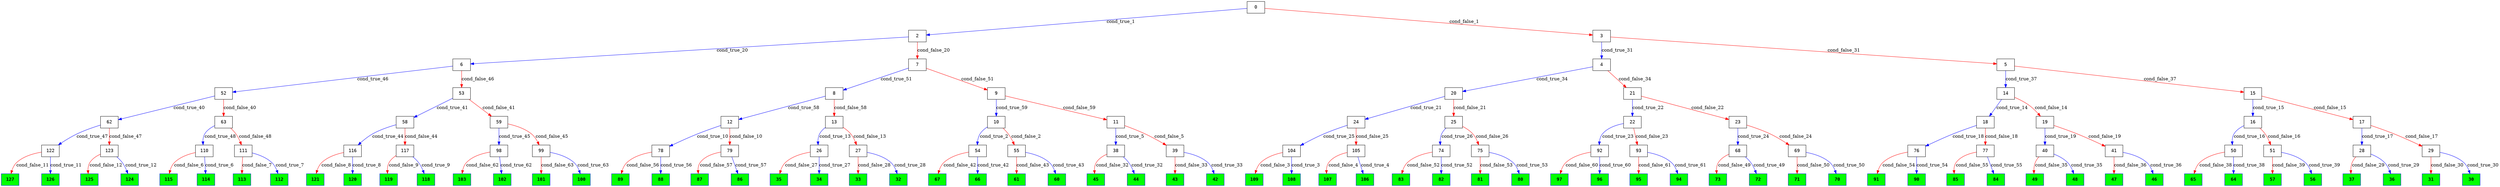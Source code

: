 digraph ExecutionTree {
	node [color=black fontname=Courier height=.5 shape=record]
	97 [color=blue, fillcolor=green, style=filled, fontcolor=black, fontname="Courier-Bold"]
	96 [color=blue, fillcolor=green, style=filled, fontcolor=black, fontname="Courier-Bold"]
	95 [color=blue, fillcolor=green, style=filled, fontcolor=black, fontname="Courier-Bold"]
	94 [color=blue, fillcolor=green, style=filled, fontcolor=black, fontname="Courier-Bold"]
	91 [color=blue, fillcolor=green, style=filled, fontcolor=black, fontname="Courier-Bold"]
	90 [color=blue, fillcolor=green, style=filled, fontcolor=black, fontname="Courier-Bold"]
	89 [color=blue, fillcolor=green, style=filled, fontcolor=black, fontname="Courier-Bold"]
	88 [color=blue, fillcolor=green, style=filled, fontcolor=black, fontname="Courier-Bold"]
	87 [color=blue, fillcolor=green, style=filled, fontcolor=black, fontname="Courier-Bold"]
	86 [color=blue, fillcolor=green, style=filled, fontcolor=black, fontname="Courier-Bold"]
	85 [color=blue, fillcolor=green, style=filled, fontcolor=black, fontname="Courier-Bold"]
	84 [color=blue, fillcolor=green, style=filled, fontcolor=black, fontname="Courier-Bold"]
	83 [color=blue, fillcolor=green, style=filled, fontcolor=black, fontname="Courier-Bold"]
	82 [color=blue, fillcolor=green, style=filled, fontcolor=black, fontname="Courier-Bold"]
	81 [color=blue, fillcolor=green, style=filled, fontcolor=black, fontname="Courier-Bold"]
	80 [color=blue, fillcolor=green, style=filled, fontcolor=black, fontname="Courier-Bold"]
	73 [color=blue, fillcolor=green, style=filled, fontcolor=black, fontname="Courier-Bold"]
	72 [color=blue, fillcolor=green, style=filled, fontcolor=black, fontname="Courier-Bold"]
	71 [color=blue, fillcolor=green, style=filled, fontcolor=black, fontname="Courier-Bold"]
	70 [color=blue, fillcolor=green, style=filled, fontcolor=black, fontname="Courier-Bold"]
	67 [color=blue, fillcolor=green, style=filled, fontcolor=black, fontname="Courier-Bold"]
	66 [color=blue, fillcolor=green, style=filled, fontcolor=black, fontname="Courier-Bold"]
	65 [color=blue, fillcolor=green, style=filled, fontcolor=black, fontname="Courier-Bold"]
	64 [color=blue, fillcolor=green, style=filled, fontcolor=black, fontname="Courier-Bold"]
	61 [color=blue, fillcolor=green, style=filled, fontcolor=black, fontname="Courier-Bold"]
	60 [color=blue, fillcolor=green, style=filled, fontcolor=black, fontname="Courier-Bold"]
	57 [color=blue, fillcolor=green, style=filled, fontcolor=black, fontname="Courier-Bold"]
	56 [color=blue, fillcolor=green, style=filled, fontcolor=black, fontname="Courier-Bold"]
	49 [color=blue, fillcolor=green, style=filled, fontcolor=black, fontname="Courier-Bold"]
	48 [color=blue, fillcolor=green, style=filled, fontcolor=black, fontname="Courier-Bold"]
	47 [color=blue, fillcolor=green, style=filled, fontcolor=black, fontname="Courier-Bold"]
	46 [color=blue, fillcolor=green, style=filled, fontcolor=black, fontname="Courier-Bold"]
	45 [color=blue, fillcolor=green, style=filled, fontcolor=black, fontname="Courier-Bold"]
	44 [color=blue, fillcolor=green, style=filled, fontcolor=black, fontname="Courier-Bold"]
	43 [color=blue, fillcolor=green, style=filled, fontcolor=black, fontname="Courier-Bold"]
	42 [color=blue, fillcolor=green, style=filled, fontcolor=black, fontname="Courier-Bold"]
	37 [color=blue, fillcolor=green, style=filled, fontcolor=black, fontname="Courier-Bold"]
	36 [color=blue, fillcolor=green, style=filled, fontcolor=black, fontname="Courier-Bold"]
	35 [color=blue, fillcolor=green, style=filled, fontcolor=black, fontname="Courier-Bold"]
	34 [color=blue, fillcolor=green, style=filled, fontcolor=black, fontname="Courier-Bold"]
	33 [color=blue, fillcolor=green, style=filled, fontcolor=black, fontname="Courier-Bold"]
	32 [color=blue, fillcolor=green, style=filled, fontcolor=black, fontname="Courier-Bold"]
	31 [color=blue, fillcolor=green, style=filled, fontcolor=black, fontname="Courier-Bold"]
	30 [color=blue, fillcolor=green, style=filled, fontcolor=black, fontname="Courier-Bold"]
	127 [color=blue, fillcolor=green, style=filled, fontcolor=black, fontname="Courier-Bold"]
	126 [color=blue, fillcolor=green, style=filled, fontcolor=black, fontname="Courier-Bold"]
	125 [color=blue, fillcolor=green, style=filled, fontcolor=black, fontname="Courier-Bold"]
	124 [color=blue, fillcolor=green, style=filled, fontcolor=black, fontname="Courier-Bold"]
	121 [color=blue, fillcolor=green, style=filled, fontcolor=black, fontname="Courier-Bold"]
	120 [color=blue, fillcolor=green, style=filled, fontcolor=black, fontname="Courier-Bold"]
	119 [color=blue, fillcolor=green, style=filled, fontcolor=black, fontname="Courier-Bold"]
	118 [color=blue, fillcolor=green, style=filled, fontcolor=black, fontname="Courier-Bold"]
	115 [color=blue, fillcolor=green, style=filled, fontcolor=black, fontname="Courier-Bold"]
	114 [color=blue, fillcolor=green, style=filled, fontcolor=black, fontname="Courier-Bold"]
	113 [color=blue, fillcolor=green, style=filled, fontcolor=black, fontname="Courier-Bold"]
	112 [color=blue, fillcolor=green, style=filled, fontcolor=black, fontname="Courier-Bold"]
	109 [color=blue, fillcolor=green, style=filled, fontcolor=black, fontname="Courier-Bold"]
	108 [color=blue, fillcolor=green, style=filled, fontcolor=black, fontname="Courier-Bold"]
	107 [color=blue, fillcolor=green, style=filled, fontcolor=black, fontname="Courier-Bold"]
	106 [color=blue, fillcolor=green, style=filled, fontcolor=black, fontname="Courier-Bold"]
	103 [color=blue, fillcolor=green, style=filled, fontcolor=black, fontname="Courier-Bold"]
	102 [color=blue, fillcolor=green, style=filled, fontcolor=black, fontname="Courier-Bold"]
	101 [color=blue, fillcolor=green, style=filled, fontcolor=black, fontname="Courier-Bold"]
	100 [color=blue, fillcolor=green, style=filled, fontcolor=black, fontname="Courier-Bold"]
	0 -> 2 [label=cond_true_1 color=blue]
	0 -> 3 [label=cond_false_1 color=red]
	2 -> 6 [label=cond_true_20 color=blue]
	2 -> 7 [label=cond_false_20 color=red]
	3 -> 4 [label=cond_true_31 color=blue]
	3 -> 5 [label=cond_false_31 color=red]
	10 -> 54 [label=cond_true_2 color=blue]
	10 -> 55 [label=cond_false_2 color=red]
	54 -> 66 [label=cond_true_42 color=blue]
	54 -> 67 [label=cond_false_42 color=red]
	55 -> 60 [label=cond_true_43 color=blue]
	55 -> 61 [label=cond_false_43 color=red]
	104 -> 108 [label=cond_true_3 color=blue]
	104 -> 109 [label=cond_false_3 color=red]
	105 -> 106 [label=cond_true_4 color=blue]
	105 -> 107 [label=cond_false_4 color=red]
	11 -> 38 [label=cond_true_5 color=blue]
	11 -> 39 [label=cond_false_5 color=red]
	38 -> 44 [label=cond_true_32 color=blue]
	38 -> 45 [label=cond_false_32 color=red]
	39 -> 42 [label=cond_true_33 color=blue]
	39 -> 43 [label=cond_false_33 color=red]
	110 -> 114 [label=cond_true_6 color=blue]
	110 -> 115 [label=cond_false_6 color=red]
	111 -> 112 [label=cond_true_7 color=blue]
	111 -> 113 [label=cond_false_7 color=red]
	116 -> 120 [label=cond_true_8 color=blue]
	116 -> 121 [label=cond_false_8 color=red]
	117 -> 118 [label=cond_true_9 color=blue]
	117 -> 119 [label=cond_false_9 color=red]
	12 -> 78 [label=cond_true_10 color=blue]
	12 -> 79 [label=cond_false_10 color=red]
	78 -> 88 [label=cond_true_56 color=blue]
	78 -> 89 [label=cond_false_56 color=red]
	79 -> 86 [label=cond_true_57 color=blue]
	79 -> 87 [label=cond_false_57 color=red]
	122 -> 126 [label=cond_true_11 color=blue]
	122 -> 127 [label=cond_false_11 color=red]
	123 -> 124 [label=cond_true_12 color=blue]
	123 -> 125 [label=cond_false_12 color=red]
	13 -> 26 [label=cond_true_13 color=blue]
	13 -> 27 [label=cond_false_13 color=red]
	26 -> 34 [label=cond_true_27 color=blue]
	26 -> 35 [label=cond_false_27 color=red]
	27 -> 32 [label=cond_true_28 color=blue]
	27 -> 33 [label=cond_false_28 color=red]
	14 -> 18 [label=cond_true_14 color=blue]
	14 -> 19 [label=cond_false_14 color=red]
	18 -> 76 [label=cond_true_18 color=blue]
	18 -> 77 [label=cond_false_18 color=red]
	19 -> 40 [label=cond_true_19 color=blue]
	19 -> 41 [label=cond_false_19 color=red]
	15 -> 16 [label=cond_true_15 color=blue]
	15 -> 17 [label=cond_false_15 color=red]
	16 -> 50 [label=cond_true_16 color=blue]
	16 -> 51 [label=cond_false_16 color=red]
	17 -> 28 [label=cond_true_17 color=blue]
	17 -> 29 [label=cond_false_17 color=red]
	50 -> 64 [label=cond_true_38 color=blue]
	50 -> 65 [label=cond_false_38 color=red]
	51 -> 56 [label=cond_true_39 color=blue]
	51 -> 57 [label=cond_false_39 color=red]
	28 -> 36 [label=cond_true_29 color=blue]
	28 -> 37 [label=cond_false_29 color=red]
	29 -> 30 [label=cond_true_30 color=blue]
	29 -> 31 [label=cond_false_30 color=red]
	76 -> 90 [label=cond_true_54 color=blue]
	76 -> 91 [label=cond_false_54 color=red]
	77 -> 84 [label=cond_true_55 color=blue]
	77 -> 85 [label=cond_false_55 color=red]
	40 -> 48 [label=cond_true_35 color=blue]
	40 -> 49 [label=cond_false_35 color=red]
	41 -> 46 [label=cond_true_36 color=blue]
	41 -> 47 [label=cond_false_36 color=red]
	6 -> 52 [label=cond_true_46 color=blue]
	6 -> 53 [label=cond_false_46 color=red]
	7 -> 8 [label=cond_true_51 color=blue]
	7 -> 9 [label=cond_false_51 color=red]
	20 -> 24 [label=cond_true_21 color=blue]
	20 -> 25 [label=cond_false_21 color=red]
	24 -> 104 [label=cond_true_25 color=blue]
	24 -> 105 [label=cond_false_25 color=red]
	25 -> 74 [label=cond_true_26 color=blue]
	25 -> 75 [label=cond_false_26 color=red]
	21 -> 22 [label=cond_true_22 color=blue]
	21 -> 23 [label=cond_false_22 color=red]
	22 -> 92 [label=cond_true_23 color=blue]
	22 -> 93 [label=cond_false_23 color=red]
	23 -> 68 [label=cond_true_24 color=blue]
	23 -> 69 [label=cond_false_24 color=red]
	92 -> 96 [label=cond_true_60 color=blue]
	92 -> 97 [label=cond_false_60 color=red]
	93 -> 94 [label=cond_true_61 color=blue]
	93 -> 95 [label=cond_false_61 color=red]
	68 -> 72 [label=cond_true_49 color=blue]
	68 -> 73 [label=cond_false_49 color=red]
	69 -> 70 [label=cond_true_50 color=blue]
	69 -> 71 [label=cond_false_50 color=red]
	74 -> 82 [label=cond_true_52 color=blue]
	74 -> 83 [label=cond_false_52 color=red]
	75 -> 80 [label=cond_true_53 color=blue]
	75 -> 81 [label=cond_false_53 color=red]
	4 -> 20 [label=cond_true_34 color=blue]
	4 -> 21 [label=cond_false_34 color=red]
	5 -> 14 [label=cond_true_37 color=blue]
	5 -> 15 [label=cond_false_37 color=red]
	52 -> 62 [label=cond_true_40 color=blue]
	52 -> 63 [label=cond_false_40 color=red]
	62 -> 122 [label=cond_true_47 color=blue]
	62 -> 123 [label=cond_false_47 color=red]
	63 -> 110 [label=cond_true_48 color=blue]
	63 -> 111 [label=cond_false_48 color=red]
	53 -> 58 [label=cond_true_41 color=blue]
	53 -> 59 [label=cond_false_41 color=red]
	58 -> 116 [label=cond_true_44 color=blue]
	58 -> 117 [label=cond_false_44 color=red]
	59 -> 98 [label=cond_true_45 color=blue]
	59 -> 99 [label=cond_false_45 color=red]
	98 -> 102 [label=cond_true_62 color=blue]
	98 -> 103 [label=cond_false_62 color=red]
	99 -> 100 [label=cond_true_63 color=blue]
	99 -> 101 [label=cond_false_63 color=red]
	8 -> 12 [label=cond_true_58 color=blue]
	8 -> 13 [label=cond_false_58 color=red]
	9 -> 10 [label=cond_true_59 color=blue]
	9 -> 11 [label=cond_false_59 color=red]
}
